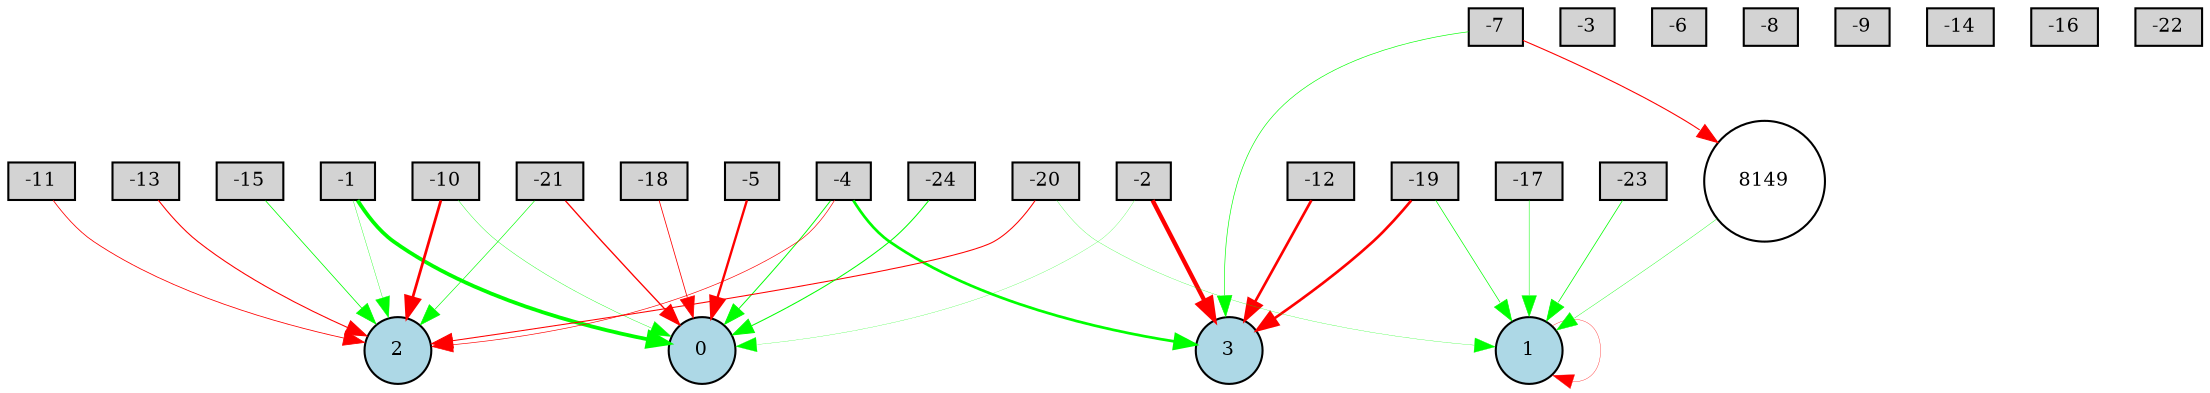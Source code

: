 digraph {
	node [fontsize=9 height=0.2 shape=circle width=0.2]
	-1 [fillcolor=lightgray shape=box style=filled]
	-2 [fillcolor=lightgray shape=box style=filled]
	-3 [fillcolor=lightgray shape=box style=filled]
	-4 [fillcolor=lightgray shape=box style=filled]
	-5 [fillcolor=lightgray shape=box style=filled]
	-6 [fillcolor=lightgray shape=box style=filled]
	-7 [fillcolor=lightgray shape=box style=filled]
	-8 [fillcolor=lightgray shape=box style=filled]
	-9 [fillcolor=lightgray shape=box style=filled]
	-10 [fillcolor=lightgray shape=box style=filled]
	-11 [fillcolor=lightgray shape=box style=filled]
	-12 [fillcolor=lightgray shape=box style=filled]
	-13 [fillcolor=lightgray shape=box style=filled]
	-14 [fillcolor=lightgray shape=box style=filled]
	-15 [fillcolor=lightgray shape=box style=filled]
	-16 [fillcolor=lightgray shape=box style=filled]
	-17 [fillcolor=lightgray shape=box style=filled]
	-18 [fillcolor=lightgray shape=box style=filled]
	-19 [fillcolor=lightgray shape=box style=filled]
	-20 [fillcolor=lightgray shape=box style=filled]
	-21 [fillcolor=lightgray shape=box style=filled]
	-22 [fillcolor=lightgray shape=box style=filled]
	-23 [fillcolor=lightgray shape=box style=filled]
	-24 [fillcolor=lightgray shape=box style=filled]
	0 [fillcolor=lightblue style=filled]
	1 [fillcolor=lightblue style=filled]
	2 [fillcolor=lightblue style=filled]
	3 [fillcolor=lightblue style=filled]
	8149 [fillcolor=white style=filled]
	-20 -> 2 [color=red penwidth=0.5012547698292904 style=solid]
	-10 -> 2 [color=red penwidth=1.3181972030625615 style=solid]
	-2 -> 0 [color=green penwidth=0.11669802921426183 style=solid]
	-19 -> 3 [color=red penwidth=1.2663566672589912 style=solid]
	-15 -> 2 [color=green penwidth=0.3765660987753223 style=solid]
	-4 -> 2 [color=red penwidth=0.3110680244502386 style=solid]
	-17 -> 1 [color=green penwidth=0.2356094884887572 style=solid]
	-1 -> 0 [color=green penwidth=1.824995478141473 style=solid]
	-4 -> 3 [color=green penwidth=1.2965670575613764 style=solid]
	-21 -> 0 [color=red penwidth=0.6386839884105402 style=solid]
	-13 -> 2 [color=red penwidth=0.5112984337085823 style=solid]
	-7 -> 3 [color=green penwidth=0.30661274250944726 style=solid]
	1 -> 1 [color=red penwidth=0.1614388624095739 style=solid]
	-18 -> 0 [color=red penwidth=0.38334220954325693 style=solid]
	-5 -> 0 [color=red penwidth=1.126287049484483 style=solid]
	-19 -> 1 [color=green penwidth=0.33650510203660455 style=solid]
	-1 -> 2 [color=green penwidth=0.17149389142361182 style=solid]
	-4 -> 0 [color=green penwidth=0.45801901972839354 style=solid]
	-20 -> 1 [color=green penwidth=0.13322564124380865 style=solid]
	-23 -> 1 [color=green penwidth=0.3642842536538934 style=solid]
	-12 -> 3 [color=red penwidth=1.2651759529090145 style=solid]
	-2 -> 3 [color=red penwidth=2.090099979647179 style=solid]
	8149 -> 1 [color=green penwidth=0.18652710267713635 style=solid]
	-21 -> 2 [color=green penwidth=0.3067818225300185 style=solid]
	-24 -> 0 [color=green penwidth=0.4889035734347267 style=solid]
	-11 -> 2 [color=red penwidth=0.38978825326415745 style=solid]
	-10 -> 0 [color=green penwidth=0.1873842048219736 style=solid]
	-7 -> 8149 [color=red penwidth=0.5198375899309333 style=solid]
}
